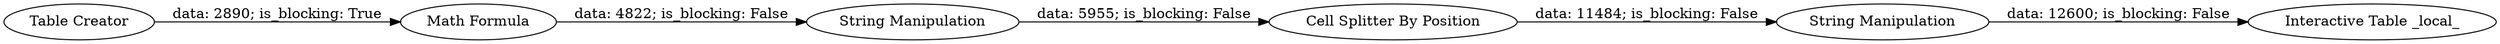 digraph {
	"7837407791114494351_4" [label="String Manipulation"]
	"7837407791114494351_3" [label="Math Formula"]
	"7837407791114494351_7" [label="Interactive Table _local_"]
	"7837407791114494351_1" [label="Table Creator"]
	"7837407791114494351_6" [label="String Manipulation"]
	"7837407791114494351_5" [label="Cell Splitter By Position"]
	"7837407791114494351_5" -> "7837407791114494351_6" [label="data: 11484; is_blocking: False"]
	"7837407791114494351_4" -> "7837407791114494351_5" [label="data: 5955; is_blocking: False"]
	"7837407791114494351_1" -> "7837407791114494351_3" [label="data: 2890; is_blocking: True"]
	"7837407791114494351_6" -> "7837407791114494351_7" [label="data: 12600; is_blocking: False"]
	"7837407791114494351_3" -> "7837407791114494351_4" [label="data: 4822; is_blocking: False"]
	rankdir=LR
}
